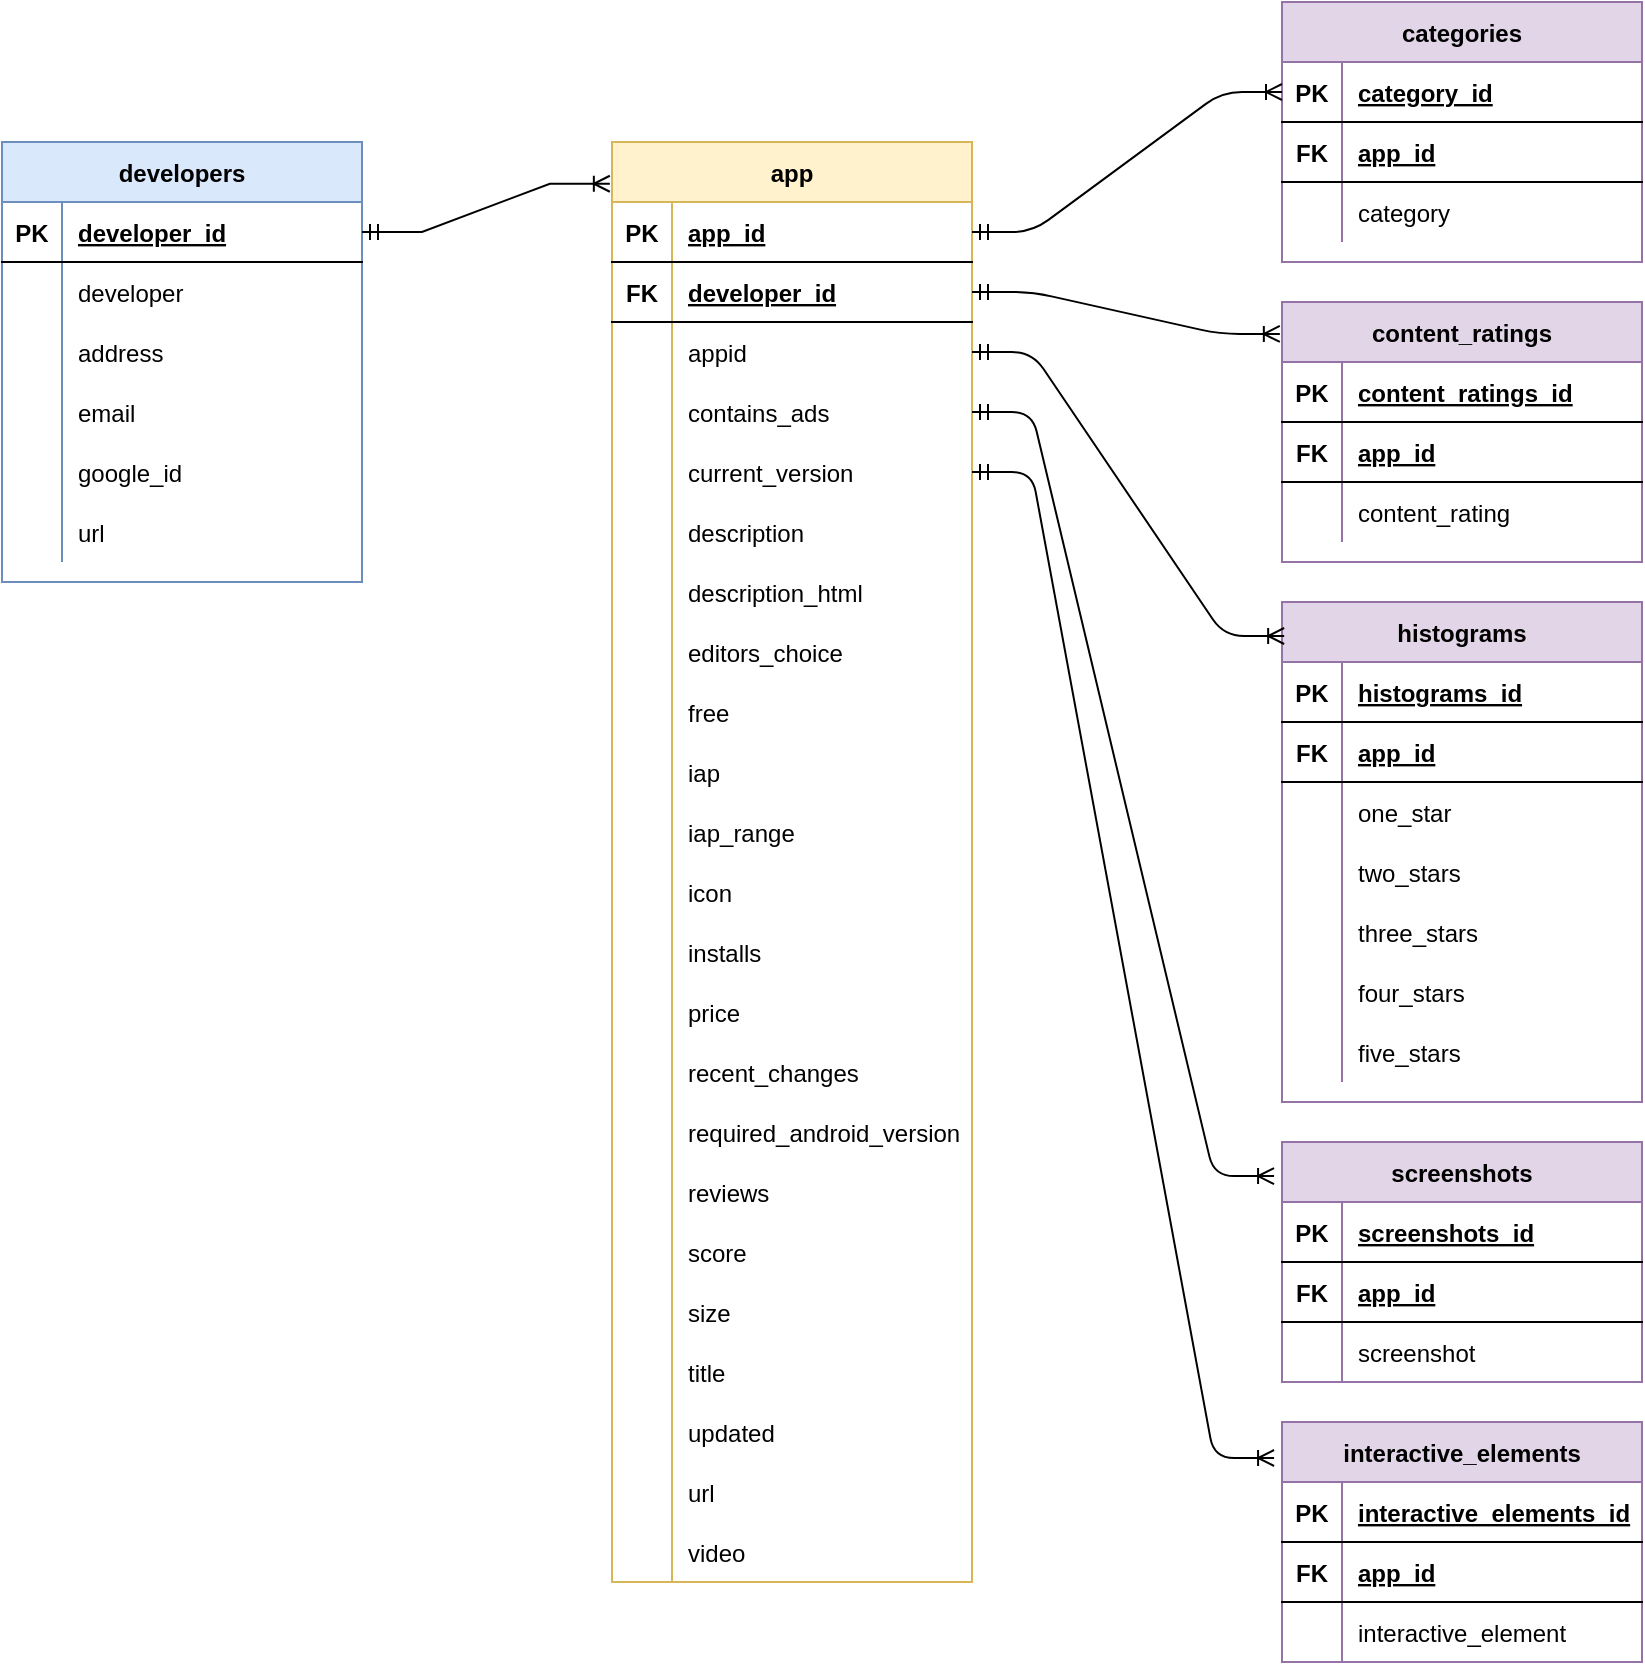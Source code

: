 <mxfile version="15.5.4" type="device"><diagram id="eNZLJcrs8MqdmUjH90x6" name="Page-1"><mxGraphModel dx="868" dy="393" grid="1" gridSize="10" guides="1" tooltips="1" connect="1" arrows="1" fold="1" page="1" pageScale="1" pageWidth="850" pageHeight="1100" math="0" shadow="0"><root><mxCell id="0"/><mxCell id="1" parent="0"/><mxCell id="0pXNSvWyazbM6Ver1Xkb-1" value="app" style="shape=table;startSize=30;container=1;collapsible=1;childLayout=tableLayout;fixedRows=1;rowLines=0;fontStyle=1;align=center;resizeLast=1;fillColor=#fff2cc;strokeColor=#d6b656;verticalAlign=middle;" parent="1" vertex="1"><mxGeometry x="325" y="120" width="180" height="720" as="geometry"><mxRectangle x="350" y="60" width="60" height="30" as="alternateBounds"/></mxGeometry></mxCell><mxCell id="0pXNSvWyazbM6Ver1Xkb-2" value="" style="shape=partialRectangle;collapsible=0;dropTarget=0;pointerEvents=0;fillColor=none;top=0;left=0;bottom=1;right=0;points=[[0,0.5],[1,0.5]];portConstraint=eastwest;" parent="0pXNSvWyazbM6Ver1Xkb-1" vertex="1"><mxGeometry y="30" width="180" height="30" as="geometry"/></mxCell><mxCell id="0pXNSvWyazbM6Ver1Xkb-3" value="PK" style="shape=partialRectangle;connectable=0;fillColor=none;top=0;left=0;bottom=0;right=0;fontStyle=1;overflow=hidden;" parent="0pXNSvWyazbM6Ver1Xkb-2" vertex="1"><mxGeometry width="30" height="30" as="geometry"><mxRectangle width="30" height="30" as="alternateBounds"/></mxGeometry></mxCell><mxCell id="0pXNSvWyazbM6Ver1Xkb-4" value="app_id" style="shape=partialRectangle;connectable=0;fillColor=none;top=0;left=0;bottom=0;right=0;align=left;spacingLeft=6;fontStyle=5;overflow=hidden;" parent="0pXNSvWyazbM6Ver1Xkb-2" vertex="1"><mxGeometry x="30" width="150" height="30" as="geometry"><mxRectangle width="150" height="30" as="alternateBounds"/></mxGeometry></mxCell><mxCell id="c7rb4L9n_j2JCHRz6gOa-161" style="shape=partialRectangle;collapsible=0;dropTarget=0;pointerEvents=0;fillColor=none;top=0;left=0;bottom=1;right=0;points=[[0,0.5],[1,0.5]];portConstraint=eastwest;" vertex="1" parent="0pXNSvWyazbM6Ver1Xkb-1"><mxGeometry y="60" width="180" height="30" as="geometry"/></mxCell><mxCell id="c7rb4L9n_j2JCHRz6gOa-162" value="FK" style="shape=partialRectangle;connectable=0;fillColor=none;top=0;left=0;bottom=0;right=0;fontStyle=1;overflow=hidden;" vertex="1" parent="c7rb4L9n_j2JCHRz6gOa-161"><mxGeometry width="30" height="30" as="geometry"><mxRectangle width="30" height="30" as="alternateBounds"/></mxGeometry></mxCell><mxCell id="c7rb4L9n_j2JCHRz6gOa-163" value="developer_id" style="shape=partialRectangle;connectable=0;fillColor=none;top=0;left=0;bottom=0;right=0;align=left;spacingLeft=6;fontStyle=5;overflow=hidden;" vertex="1" parent="c7rb4L9n_j2JCHRz6gOa-161"><mxGeometry x="30" width="150" height="30" as="geometry"><mxRectangle width="150" height="30" as="alternateBounds"/></mxGeometry></mxCell><mxCell id="0pXNSvWyazbM6Ver1Xkb-5" value="" style="shape=partialRectangle;collapsible=0;dropTarget=0;pointerEvents=0;fillColor=none;top=0;left=0;bottom=0;right=0;points=[[0,0.5],[1,0.5]];portConstraint=eastwest;" parent="0pXNSvWyazbM6Ver1Xkb-1" vertex="1"><mxGeometry y="90" width="180" height="30" as="geometry"/></mxCell><mxCell id="0pXNSvWyazbM6Ver1Xkb-6" value="" style="shape=partialRectangle;connectable=0;fillColor=none;top=0;left=0;bottom=0;right=0;editable=1;overflow=hidden;" parent="0pXNSvWyazbM6Ver1Xkb-5" vertex="1"><mxGeometry width="30" height="30" as="geometry"><mxRectangle width="30" height="30" as="alternateBounds"/></mxGeometry></mxCell><mxCell id="0pXNSvWyazbM6Ver1Xkb-7" value="appid" style="shape=partialRectangle;connectable=0;fillColor=none;top=0;left=0;bottom=0;right=0;align=left;spacingLeft=6;overflow=hidden;" parent="0pXNSvWyazbM6Ver1Xkb-5" vertex="1"><mxGeometry x="30" width="150" height="30" as="geometry"><mxRectangle width="150" height="30" as="alternateBounds"/></mxGeometry></mxCell><mxCell id="0pXNSvWyazbM6Ver1Xkb-8" value="" style="shape=partialRectangle;collapsible=0;dropTarget=0;pointerEvents=0;fillColor=none;top=0;left=0;bottom=0;right=0;points=[[0,0.5],[1,0.5]];portConstraint=eastwest;" parent="0pXNSvWyazbM6Ver1Xkb-1" vertex="1"><mxGeometry y="120" width="180" height="30" as="geometry"/></mxCell><mxCell id="0pXNSvWyazbM6Ver1Xkb-9" value="" style="shape=partialRectangle;connectable=0;fillColor=none;top=0;left=0;bottom=0;right=0;editable=1;overflow=hidden;" parent="0pXNSvWyazbM6Ver1Xkb-8" vertex="1"><mxGeometry width="30" height="30" as="geometry"><mxRectangle width="30" height="30" as="alternateBounds"/></mxGeometry></mxCell><mxCell id="0pXNSvWyazbM6Ver1Xkb-10" value="contains_ads" style="shape=partialRectangle;connectable=0;fillColor=none;top=0;left=0;bottom=0;right=0;align=left;spacingLeft=6;overflow=hidden;" parent="0pXNSvWyazbM6Ver1Xkb-8" vertex="1"><mxGeometry x="30" width="150" height="30" as="geometry"><mxRectangle width="150" height="30" as="alternateBounds"/></mxGeometry></mxCell><mxCell id="0pXNSvWyazbM6Ver1Xkb-11" value="" style="shape=partialRectangle;collapsible=0;dropTarget=0;pointerEvents=0;fillColor=none;top=0;left=0;bottom=0;right=0;points=[[0,0.5],[1,0.5]];portConstraint=eastwest;" parent="0pXNSvWyazbM6Ver1Xkb-1" vertex="1"><mxGeometry y="150" width="180" height="30" as="geometry"/></mxCell><mxCell id="0pXNSvWyazbM6Ver1Xkb-12" value="" style="shape=partialRectangle;connectable=0;fillColor=none;top=0;left=0;bottom=0;right=0;editable=1;overflow=hidden;" parent="0pXNSvWyazbM6Ver1Xkb-11" vertex="1"><mxGeometry width="30" height="30" as="geometry"><mxRectangle width="30" height="30" as="alternateBounds"/></mxGeometry></mxCell><mxCell id="0pXNSvWyazbM6Ver1Xkb-13" value="current_version" style="shape=partialRectangle;connectable=0;fillColor=none;top=0;left=0;bottom=0;right=0;align=left;spacingLeft=6;overflow=hidden;" parent="0pXNSvWyazbM6Ver1Xkb-11" vertex="1"><mxGeometry x="30" width="150" height="30" as="geometry"><mxRectangle width="150" height="30" as="alternateBounds"/></mxGeometry></mxCell><mxCell id="0pXNSvWyazbM6Ver1Xkb-14" value="" style="shape=partialRectangle;collapsible=0;dropTarget=0;pointerEvents=0;fillColor=none;top=0;left=0;bottom=0;right=0;points=[[0,0.5],[1,0.5]];portConstraint=eastwest;" parent="0pXNSvWyazbM6Ver1Xkb-1" vertex="1"><mxGeometry y="180" width="180" height="30" as="geometry"/></mxCell><mxCell id="0pXNSvWyazbM6Ver1Xkb-15" value="" style="shape=partialRectangle;connectable=0;fillColor=none;top=0;left=0;bottom=0;right=0;editable=1;overflow=hidden;" parent="0pXNSvWyazbM6Ver1Xkb-14" vertex="1"><mxGeometry width="30" height="30" as="geometry"><mxRectangle width="30" height="30" as="alternateBounds"/></mxGeometry></mxCell><mxCell id="0pXNSvWyazbM6Ver1Xkb-16" value="description" style="shape=partialRectangle;connectable=0;fillColor=none;top=0;left=0;bottom=0;right=0;align=left;spacingLeft=6;overflow=hidden;" parent="0pXNSvWyazbM6Ver1Xkb-14" vertex="1"><mxGeometry x="30" width="150" height="30" as="geometry"><mxRectangle width="150" height="30" as="alternateBounds"/></mxGeometry></mxCell><mxCell id="0pXNSvWyazbM6Ver1Xkb-17" value="" style="shape=partialRectangle;collapsible=0;dropTarget=0;pointerEvents=0;fillColor=none;top=0;left=0;bottom=0;right=0;points=[[0,0.5],[1,0.5]];portConstraint=eastwest;" parent="0pXNSvWyazbM6Ver1Xkb-1" vertex="1"><mxGeometry y="210" width="180" height="30" as="geometry"/></mxCell><mxCell id="0pXNSvWyazbM6Ver1Xkb-18" value="" style="shape=partialRectangle;connectable=0;fillColor=none;top=0;left=0;bottom=0;right=0;editable=1;overflow=hidden;" parent="0pXNSvWyazbM6Ver1Xkb-17" vertex="1"><mxGeometry width="30" height="30" as="geometry"><mxRectangle width="30" height="30" as="alternateBounds"/></mxGeometry></mxCell><mxCell id="0pXNSvWyazbM6Ver1Xkb-19" value="description_html" style="shape=partialRectangle;connectable=0;fillColor=none;top=0;left=0;bottom=0;right=0;align=left;spacingLeft=6;overflow=hidden;" parent="0pXNSvWyazbM6Ver1Xkb-17" vertex="1"><mxGeometry x="30" width="150" height="30" as="geometry"><mxRectangle width="150" height="30" as="alternateBounds"/></mxGeometry></mxCell><mxCell id="c7rb4L9n_j2JCHRz6gOa-147" style="shape=partialRectangle;collapsible=0;dropTarget=0;pointerEvents=0;fillColor=none;top=0;left=0;bottom=0;right=0;points=[[0,0.5],[1,0.5]];portConstraint=eastwest;" vertex="1" parent="0pXNSvWyazbM6Ver1Xkb-1"><mxGeometry y="240" width="180" height="30" as="geometry"/></mxCell><mxCell id="c7rb4L9n_j2JCHRz6gOa-148" style="shape=partialRectangle;connectable=0;fillColor=none;top=0;left=0;bottom=0;right=0;editable=1;overflow=hidden;" vertex="1" parent="c7rb4L9n_j2JCHRz6gOa-147"><mxGeometry width="30" height="30" as="geometry"><mxRectangle width="30" height="30" as="alternateBounds"/></mxGeometry></mxCell><mxCell id="c7rb4L9n_j2JCHRz6gOa-149" value="editors_choice" style="shape=partialRectangle;connectable=0;fillColor=none;top=0;left=0;bottom=0;right=0;align=left;spacingLeft=6;overflow=hidden;" vertex="1" parent="c7rb4L9n_j2JCHRz6gOa-147"><mxGeometry x="30" width="150" height="30" as="geometry"><mxRectangle width="150" height="30" as="alternateBounds"/></mxGeometry></mxCell><mxCell id="c7rb4L9n_j2JCHRz6gOa-144" style="shape=partialRectangle;collapsible=0;dropTarget=0;pointerEvents=0;fillColor=none;top=0;left=0;bottom=0;right=0;points=[[0,0.5],[1,0.5]];portConstraint=eastwest;" vertex="1" parent="0pXNSvWyazbM6Ver1Xkb-1"><mxGeometry y="270" width="180" height="30" as="geometry"/></mxCell><mxCell id="c7rb4L9n_j2JCHRz6gOa-145" style="shape=partialRectangle;connectable=0;fillColor=none;top=0;left=0;bottom=0;right=0;editable=1;overflow=hidden;" vertex="1" parent="c7rb4L9n_j2JCHRz6gOa-144"><mxGeometry width="30" height="30" as="geometry"><mxRectangle width="30" height="30" as="alternateBounds"/></mxGeometry></mxCell><mxCell id="c7rb4L9n_j2JCHRz6gOa-146" value="free" style="shape=partialRectangle;connectable=0;fillColor=none;top=0;left=0;bottom=0;right=0;align=left;spacingLeft=6;overflow=hidden;" vertex="1" parent="c7rb4L9n_j2JCHRz6gOa-144"><mxGeometry x="30" width="150" height="30" as="geometry"><mxRectangle width="150" height="30" as="alternateBounds"/></mxGeometry></mxCell><mxCell id="c7rb4L9n_j2JCHRz6gOa-141" style="shape=partialRectangle;collapsible=0;dropTarget=0;pointerEvents=0;fillColor=none;top=0;left=0;bottom=0;right=0;points=[[0,0.5],[1,0.5]];portConstraint=eastwest;" vertex="1" parent="0pXNSvWyazbM6Ver1Xkb-1"><mxGeometry y="300" width="180" height="30" as="geometry"/></mxCell><mxCell id="c7rb4L9n_j2JCHRz6gOa-142" style="shape=partialRectangle;connectable=0;fillColor=none;top=0;left=0;bottom=0;right=0;editable=1;overflow=hidden;" vertex="1" parent="c7rb4L9n_j2JCHRz6gOa-141"><mxGeometry width="30" height="30" as="geometry"><mxRectangle width="30" height="30" as="alternateBounds"/></mxGeometry></mxCell><mxCell id="c7rb4L9n_j2JCHRz6gOa-143" value="iap" style="shape=partialRectangle;connectable=0;fillColor=none;top=0;left=0;bottom=0;right=0;align=left;spacingLeft=6;overflow=hidden;" vertex="1" parent="c7rb4L9n_j2JCHRz6gOa-141"><mxGeometry x="30" width="150" height="30" as="geometry"><mxRectangle width="150" height="30" as="alternateBounds"/></mxGeometry></mxCell><mxCell id="c7rb4L9n_j2JCHRz6gOa-138" style="shape=partialRectangle;collapsible=0;dropTarget=0;pointerEvents=0;fillColor=none;top=0;left=0;bottom=0;right=0;points=[[0,0.5],[1,0.5]];portConstraint=eastwest;" vertex="1" parent="0pXNSvWyazbM6Ver1Xkb-1"><mxGeometry y="330" width="180" height="30" as="geometry"/></mxCell><mxCell id="c7rb4L9n_j2JCHRz6gOa-139" style="shape=partialRectangle;connectable=0;fillColor=none;top=0;left=0;bottom=0;right=0;editable=1;overflow=hidden;" vertex="1" parent="c7rb4L9n_j2JCHRz6gOa-138"><mxGeometry width="30" height="30" as="geometry"><mxRectangle width="30" height="30" as="alternateBounds"/></mxGeometry></mxCell><mxCell id="c7rb4L9n_j2JCHRz6gOa-140" value="iap_range" style="shape=partialRectangle;connectable=0;fillColor=none;top=0;left=0;bottom=0;right=0;align=left;spacingLeft=6;overflow=hidden;" vertex="1" parent="c7rb4L9n_j2JCHRz6gOa-138"><mxGeometry x="30" width="150" height="30" as="geometry"><mxRectangle width="150" height="30" as="alternateBounds"/></mxGeometry></mxCell><mxCell id="c7rb4L9n_j2JCHRz6gOa-135" style="shape=partialRectangle;collapsible=0;dropTarget=0;pointerEvents=0;fillColor=none;top=0;left=0;bottom=0;right=0;points=[[0,0.5],[1,0.5]];portConstraint=eastwest;" vertex="1" parent="0pXNSvWyazbM6Ver1Xkb-1"><mxGeometry y="360" width="180" height="30" as="geometry"/></mxCell><mxCell id="c7rb4L9n_j2JCHRz6gOa-136" style="shape=partialRectangle;connectable=0;fillColor=none;top=0;left=0;bottom=0;right=0;editable=1;overflow=hidden;" vertex="1" parent="c7rb4L9n_j2JCHRz6gOa-135"><mxGeometry width="30" height="30" as="geometry"><mxRectangle width="30" height="30" as="alternateBounds"/></mxGeometry></mxCell><mxCell id="c7rb4L9n_j2JCHRz6gOa-137" value="icon" style="shape=partialRectangle;connectable=0;fillColor=none;top=0;left=0;bottom=0;right=0;align=left;spacingLeft=6;overflow=hidden;" vertex="1" parent="c7rb4L9n_j2JCHRz6gOa-135"><mxGeometry x="30" width="150" height="30" as="geometry"><mxRectangle width="150" height="30" as="alternateBounds"/></mxGeometry></mxCell><mxCell id="c7rb4L9n_j2JCHRz6gOa-132" style="shape=partialRectangle;collapsible=0;dropTarget=0;pointerEvents=0;fillColor=none;top=0;left=0;bottom=0;right=0;points=[[0,0.5],[1,0.5]];portConstraint=eastwest;" vertex="1" parent="0pXNSvWyazbM6Ver1Xkb-1"><mxGeometry y="390" width="180" height="30" as="geometry"/></mxCell><mxCell id="c7rb4L9n_j2JCHRz6gOa-133" style="shape=partialRectangle;connectable=0;fillColor=none;top=0;left=0;bottom=0;right=0;editable=1;overflow=hidden;" vertex="1" parent="c7rb4L9n_j2JCHRz6gOa-132"><mxGeometry width="30" height="30" as="geometry"><mxRectangle width="30" height="30" as="alternateBounds"/></mxGeometry></mxCell><mxCell id="c7rb4L9n_j2JCHRz6gOa-134" value="installs" style="shape=partialRectangle;connectable=0;fillColor=none;top=0;left=0;bottom=0;right=0;align=left;spacingLeft=6;overflow=hidden;" vertex="1" parent="c7rb4L9n_j2JCHRz6gOa-132"><mxGeometry x="30" width="150" height="30" as="geometry"><mxRectangle width="150" height="30" as="alternateBounds"/></mxGeometry></mxCell><mxCell id="c7rb4L9n_j2JCHRz6gOa-129" style="shape=partialRectangle;collapsible=0;dropTarget=0;pointerEvents=0;fillColor=none;top=0;left=0;bottom=0;right=0;points=[[0,0.5],[1,0.5]];portConstraint=eastwest;" vertex="1" parent="0pXNSvWyazbM6Ver1Xkb-1"><mxGeometry y="420" width="180" height="30" as="geometry"/></mxCell><mxCell id="c7rb4L9n_j2JCHRz6gOa-130" style="shape=partialRectangle;connectable=0;fillColor=none;top=0;left=0;bottom=0;right=0;editable=1;overflow=hidden;" vertex="1" parent="c7rb4L9n_j2JCHRz6gOa-129"><mxGeometry width="30" height="30" as="geometry"><mxRectangle width="30" height="30" as="alternateBounds"/></mxGeometry></mxCell><mxCell id="c7rb4L9n_j2JCHRz6gOa-131" value="price" style="shape=partialRectangle;connectable=0;fillColor=none;top=0;left=0;bottom=0;right=0;align=left;spacingLeft=6;overflow=hidden;" vertex="1" parent="c7rb4L9n_j2JCHRz6gOa-129"><mxGeometry x="30" width="150" height="30" as="geometry"><mxRectangle width="150" height="30" as="alternateBounds"/></mxGeometry></mxCell><mxCell id="c7rb4L9n_j2JCHRz6gOa-126" style="shape=partialRectangle;collapsible=0;dropTarget=0;pointerEvents=0;fillColor=none;top=0;left=0;bottom=0;right=0;points=[[0,0.5],[1,0.5]];portConstraint=eastwest;" vertex="1" parent="0pXNSvWyazbM6Ver1Xkb-1"><mxGeometry y="450" width="180" height="30" as="geometry"/></mxCell><mxCell id="c7rb4L9n_j2JCHRz6gOa-127" style="shape=partialRectangle;connectable=0;fillColor=none;top=0;left=0;bottom=0;right=0;editable=1;overflow=hidden;" vertex="1" parent="c7rb4L9n_j2JCHRz6gOa-126"><mxGeometry width="30" height="30" as="geometry"><mxRectangle width="30" height="30" as="alternateBounds"/></mxGeometry></mxCell><mxCell id="c7rb4L9n_j2JCHRz6gOa-128" value="recent_changes" style="shape=partialRectangle;connectable=0;fillColor=none;top=0;left=0;bottom=0;right=0;align=left;spacingLeft=6;overflow=hidden;" vertex="1" parent="c7rb4L9n_j2JCHRz6gOa-126"><mxGeometry x="30" width="150" height="30" as="geometry"><mxRectangle width="150" height="30" as="alternateBounds"/></mxGeometry></mxCell><mxCell id="c7rb4L9n_j2JCHRz6gOa-123" style="shape=partialRectangle;collapsible=0;dropTarget=0;pointerEvents=0;fillColor=none;top=0;left=0;bottom=0;right=0;points=[[0,0.5],[1,0.5]];portConstraint=eastwest;" vertex="1" parent="0pXNSvWyazbM6Ver1Xkb-1"><mxGeometry y="480" width="180" height="30" as="geometry"/></mxCell><mxCell id="c7rb4L9n_j2JCHRz6gOa-124" style="shape=partialRectangle;connectable=0;fillColor=none;top=0;left=0;bottom=0;right=0;editable=1;overflow=hidden;" vertex="1" parent="c7rb4L9n_j2JCHRz6gOa-123"><mxGeometry width="30" height="30" as="geometry"><mxRectangle width="30" height="30" as="alternateBounds"/></mxGeometry></mxCell><mxCell id="c7rb4L9n_j2JCHRz6gOa-125" value="required_android_version" style="shape=partialRectangle;connectable=0;fillColor=none;top=0;left=0;bottom=0;right=0;align=left;spacingLeft=6;overflow=hidden;" vertex="1" parent="c7rb4L9n_j2JCHRz6gOa-123"><mxGeometry x="30" width="150" height="30" as="geometry"><mxRectangle width="150" height="30" as="alternateBounds"/></mxGeometry></mxCell><mxCell id="c7rb4L9n_j2JCHRz6gOa-120" style="shape=partialRectangle;collapsible=0;dropTarget=0;pointerEvents=0;fillColor=none;top=0;left=0;bottom=0;right=0;points=[[0,0.5],[1,0.5]];portConstraint=eastwest;" vertex="1" parent="0pXNSvWyazbM6Ver1Xkb-1"><mxGeometry y="510" width="180" height="30" as="geometry"/></mxCell><mxCell id="c7rb4L9n_j2JCHRz6gOa-121" style="shape=partialRectangle;connectable=0;fillColor=none;top=0;left=0;bottom=0;right=0;editable=1;overflow=hidden;" vertex="1" parent="c7rb4L9n_j2JCHRz6gOa-120"><mxGeometry width="30" height="30" as="geometry"><mxRectangle width="30" height="30" as="alternateBounds"/></mxGeometry></mxCell><mxCell id="c7rb4L9n_j2JCHRz6gOa-122" value="reviews" style="shape=partialRectangle;connectable=0;fillColor=none;top=0;left=0;bottom=0;right=0;align=left;spacingLeft=6;overflow=hidden;" vertex="1" parent="c7rb4L9n_j2JCHRz6gOa-120"><mxGeometry x="30" width="150" height="30" as="geometry"><mxRectangle width="150" height="30" as="alternateBounds"/></mxGeometry></mxCell><mxCell id="c7rb4L9n_j2JCHRz6gOa-117" style="shape=partialRectangle;collapsible=0;dropTarget=0;pointerEvents=0;fillColor=none;top=0;left=0;bottom=0;right=0;points=[[0,0.5],[1,0.5]];portConstraint=eastwest;" vertex="1" parent="0pXNSvWyazbM6Ver1Xkb-1"><mxGeometry y="540" width="180" height="30" as="geometry"/></mxCell><mxCell id="c7rb4L9n_j2JCHRz6gOa-118" style="shape=partialRectangle;connectable=0;fillColor=none;top=0;left=0;bottom=0;right=0;editable=1;overflow=hidden;" vertex="1" parent="c7rb4L9n_j2JCHRz6gOa-117"><mxGeometry width="30" height="30" as="geometry"><mxRectangle width="30" height="30" as="alternateBounds"/></mxGeometry></mxCell><mxCell id="c7rb4L9n_j2JCHRz6gOa-119" value="score" style="shape=partialRectangle;connectable=0;fillColor=none;top=0;left=0;bottom=0;right=0;align=left;spacingLeft=6;overflow=hidden;" vertex="1" parent="c7rb4L9n_j2JCHRz6gOa-117"><mxGeometry x="30" width="150" height="30" as="geometry"><mxRectangle width="150" height="30" as="alternateBounds"/></mxGeometry></mxCell><mxCell id="c7rb4L9n_j2JCHRz6gOa-114" style="shape=partialRectangle;collapsible=0;dropTarget=0;pointerEvents=0;fillColor=none;top=0;left=0;bottom=0;right=0;points=[[0,0.5],[1,0.5]];portConstraint=eastwest;" vertex="1" parent="0pXNSvWyazbM6Ver1Xkb-1"><mxGeometry y="570" width="180" height="30" as="geometry"/></mxCell><mxCell id="c7rb4L9n_j2JCHRz6gOa-115" style="shape=partialRectangle;connectable=0;fillColor=none;top=0;left=0;bottom=0;right=0;editable=1;overflow=hidden;" vertex="1" parent="c7rb4L9n_j2JCHRz6gOa-114"><mxGeometry width="30" height="30" as="geometry"><mxRectangle width="30" height="30" as="alternateBounds"/></mxGeometry></mxCell><mxCell id="c7rb4L9n_j2JCHRz6gOa-116" value="size" style="shape=partialRectangle;connectable=0;fillColor=none;top=0;left=0;bottom=0;right=0;align=left;spacingLeft=6;overflow=hidden;" vertex="1" parent="c7rb4L9n_j2JCHRz6gOa-114"><mxGeometry x="30" width="150" height="30" as="geometry"><mxRectangle width="150" height="30" as="alternateBounds"/></mxGeometry></mxCell><mxCell id="c7rb4L9n_j2JCHRz6gOa-111" style="shape=partialRectangle;collapsible=0;dropTarget=0;pointerEvents=0;fillColor=none;top=0;left=0;bottom=0;right=0;points=[[0,0.5],[1,0.5]];portConstraint=eastwest;" vertex="1" parent="0pXNSvWyazbM6Ver1Xkb-1"><mxGeometry y="600" width="180" height="30" as="geometry"/></mxCell><mxCell id="c7rb4L9n_j2JCHRz6gOa-112" style="shape=partialRectangle;connectable=0;fillColor=none;top=0;left=0;bottom=0;right=0;editable=1;overflow=hidden;" vertex="1" parent="c7rb4L9n_j2JCHRz6gOa-111"><mxGeometry width="30" height="30" as="geometry"><mxRectangle width="30" height="30" as="alternateBounds"/></mxGeometry></mxCell><mxCell id="c7rb4L9n_j2JCHRz6gOa-113" value="title" style="shape=partialRectangle;connectable=0;fillColor=none;top=0;left=0;bottom=0;right=0;align=left;spacingLeft=6;overflow=hidden;" vertex="1" parent="c7rb4L9n_j2JCHRz6gOa-111"><mxGeometry x="30" width="150" height="30" as="geometry"><mxRectangle width="150" height="30" as="alternateBounds"/></mxGeometry></mxCell><mxCell id="c7rb4L9n_j2JCHRz6gOa-108" style="shape=partialRectangle;collapsible=0;dropTarget=0;pointerEvents=0;fillColor=none;top=0;left=0;bottom=0;right=0;points=[[0,0.5],[1,0.5]];portConstraint=eastwest;" vertex="1" parent="0pXNSvWyazbM6Ver1Xkb-1"><mxGeometry y="630" width="180" height="30" as="geometry"/></mxCell><mxCell id="c7rb4L9n_j2JCHRz6gOa-109" style="shape=partialRectangle;connectable=0;fillColor=none;top=0;left=0;bottom=0;right=0;editable=1;overflow=hidden;" vertex="1" parent="c7rb4L9n_j2JCHRz6gOa-108"><mxGeometry width="30" height="30" as="geometry"><mxRectangle width="30" height="30" as="alternateBounds"/></mxGeometry></mxCell><mxCell id="c7rb4L9n_j2JCHRz6gOa-110" value="updated" style="shape=partialRectangle;connectable=0;fillColor=none;top=0;left=0;bottom=0;right=0;align=left;spacingLeft=6;overflow=hidden;" vertex="1" parent="c7rb4L9n_j2JCHRz6gOa-108"><mxGeometry x="30" width="150" height="30" as="geometry"><mxRectangle width="150" height="30" as="alternateBounds"/></mxGeometry></mxCell><mxCell id="c7rb4L9n_j2JCHRz6gOa-105" style="shape=partialRectangle;collapsible=0;dropTarget=0;pointerEvents=0;fillColor=none;top=0;left=0;bottom=0;right=0;points=[[0,0.5],[1,0.5]];portConstraint=eastwest;" vertex="1" parent="0pXNSvWyazbM6Ver1Xkb-1"><mxGeometry y="660" width="180" height="30" as="geometry"/></mxCell><mxCell id="c7rb4L9n_j2JCHRz6gOa-106" style="shape=partialRectangle;connectable=0;fillColor=none;top=0;left=0;bottom=0;right=0;editable=1;overflow=hidden;" vertex="1" parent="c7rb4L9n_j2JCHRz6gOa-105"><mxGeometry width="30" height="30" as="geometry"><mxRectangle width="30" height="30" as="alternateBounds"/></mxGeometry></mxCell><mxCell id="c7rb4L9n_j2JCHRz6gOa-107" value="url" style="shape=partialRectangle;connectable=0;fillColor=none;top=0;left=0;bottom=0;right=0;align=left;spacingLeft=6;overflow=hidden;" vertex="1" parent="c7rb4L9n_j2JCHRz6gOa-105"><mxGeometry x="30" width="150" height="30" as="geometry"><mxRectangle width="150" height="30" as="alternateBounds"/></mxGeometry></mxCell><mxCell id="c7rb4L9n_j2JCHRz6gOa-151" style="shape=partialRectangle;collapsible=0;dropTarget=0;pointerEvents=0;fillColor=none;top=0;left=0;bottom=0;right=0;points=[[0,0.5],[1,0.5]];portConstraint=eastwest;" vertex="1" parent="0pXNSvWyazbM6Ver1Xkb-1"><mxGeometry y="690" width="180" height="30" as="geometry"/></mxCell><mxCell id="c7rb4L9n_j2JCHRz6gOa-152" style="shape=partialRectangle;connectable=0;fillColor=none;top=0;left=0;bottom=0;right=0;editable=1;overflow=hidden;" vertex="1" parent="c7rb4L9n_j2JCHRz6gOa-151"><mxGeometry width="30" height="30" as="geometry"><mxRectangle width="30" height="30" as="alternateBounds"/></mxGeometry></mxCell><mxCell id="c7rb4L9n_j2JCHRz6gOa-153" value="video" style="shape=partialRectangle;connectable=0;fillColor=none;top=0;left=0;bottom=0;right=0;align=left;spacingLeft=6;overflow=hidden;" vertex="1" parent="c7rb4L9n_j2JCHRz6gOa-151"><mxGeometry x="30" width="150" height="30" as="geometry"><mxRectangle width="150" height="30" as="alternateBounds"/></mxGeometry></mxCell><mxCell id="0pXNSvWyazbM6Ver1Xkb-20" value="developers" style="shape=table;startSize=30;container=1;collapsible=1;childLayout=tableLayout;fixedRows=1;rowLines=0;fontStyle=1;align=center;resizeLast=1;labelBackgroundColor=none;fillColor=#dae8fc;strokeColor=#6c8ebf;" parent="1" vertex="1"><mxGeometry x="20" y="120" width="180" height="220" as="geometry"/></mxCell><mxCell id="0pXNSvWyazbM6Ver1Xkb-21" value="" style="shape=partialRectangle;collapsible=0;dropTarget=0;pointerEvents=0;fillColor=none;top=0;left=0;bottom=1;right=0;points=[[0,0.5],[1,0.5]];portConstraint=eastwest;" parent="0pXNSvWyazbM6Ver1Xkb-20" vertex="1"><mxGeometry y="30" width="180" height="30" as="geometry"/></mxCell><mxCell id="0pXNSvWyazbM6Ver1Xkb-22" value="PK" style="shape=partialRectangle;connectable=0;fillColor=none;top=0;left=0;bottom=0;right=0;fontStyle=1;overflow=hidden;" parent="0pXNSvWyazbM6Ver1Xkb-21" vertex="1"><mxGeometry width="30" height="30" as="geometry"><mxRectangle width="30" height="30" as="alternateBounds"/></mxGeometry></mxCell><mxCell id="0pXNSvWyazbM6Ver1Xkb-23" value="developer_id" style="shape=partialRectangle;connectable=0;fillColor=none;top=0;left=0;bottom=0;right=0;align=left;spacingLeft=6;fontStyle=5;overflow=hidden;" parent="0pXNSvWyazbM6Ver1Xkb-21" vertex="1"><mxGeometry x="30" width="150" height="30" as="geometry"><mxRectangle width="150" height="30" as="alternateBounds"/></mxGeometry></mxCell><mxCell id="0pXNSvWyazbM6Ver1Xkb-27" value="" style="shape=partialRectangle;collapsible=0;dropTarget=0;pointerEvents=0;fillColor=none;top=0;left=0;bottom=0;right=0;points=[[0,0.5],[1,0.5]];portConstraint=eastwest;" parent="0pXNSvWyazbM6Ver1Xkb-20" vertex="1"><mxGeometry y="60" width="180" height="30" as="geometry"/></mxCell><mxCell id="0pXNSvWyazbM6Ver1Xkb-28" value="" style="shape=partialRectangle;connectable=0;fillColor=none;top=0;left=0;bottom=0;right=0;editable=1;overflow=hidden;" parent="0pXNSvWyazbM6Ver1Xkb-27" vertex="1"><mxGeometry width="30" height="30" as="geometry"><mxRectangle width="30" height="30" as="alternateBounds"/></mxGeometry></mxCell><mxCell id="0pXNSvWyazbM6Ver1Xkb-29" value="developer" style="shape=partialRectangle;connectable=0;fillColor=none;top=0;left=0;bottom=0;right=0;align=left;spacingLeft=6;overflow=hidden;" parent="0pXNSvWyazbM6Ver1Xkb-27" vertex="1"><mxGeometry x="30" width="150" height="30" as="geometry"><mxRectangle width="150" height="30" as="alternateBounds"/></mxGeometry></mxCell><mxCell id="0pXNSvWyazbM6Ver1Xkb-30" value="" style="shape=partialRectangle;collapsible=0;dropTarget=0;pointerEvents=0;fillColor=none;top=0;left=0;bottom=0;right=0;points=[[0,0.5],[1,0.5]];portConstraint=eastwest;" parent="0pXNSvWyazbM6Ver1Xkb-20" vertex="1"><mxGeometry y="90" width="180" height="30" as="geometry"/></mxCell><mxCell id="0pXNSvWyazbM6Ver1Xkb-31" value="" style="shape=partialRectangle;connectable=0;fillColor=none;top=0;left=0;bottom=0;right=0;editable=1;overflow=hidden;" parent="0pXNSvWyazbM6Ver1Xkb-30" vertex="1"><mxGeometry width="30" height="30" as="geometry"><mxRectangle width="30" height="30" as="alternateBounds"/></mxGeometry></mxCell><mxCell id="0pXNSvWyazbM6Ver1Xkb-32" value="address" style="shape=partialRectangle;connectable=0;fillColor=none;top=0;left=0;bottom=0;right=0;align=left;spacingLeft=6;overflow=hidden;" parent="0pXNSvWyazbM6Ver1Xkb-30" vertex="1"><mxGeometry x="30" width="150" height="30" as="geometry"><mxRectangle width="150" height="30" as="alternateBounds"/></mxGeometry></mxCell><mxCell id="0pXNSvWyazbM6Ver1Xkb-33" value="" style="shape=partialRectangle;collapsible=0;dropTarget=0;pointerEvents=0;fillColor=none;top=0;left=0;bottom=0;right=0;points=[[0,0.5],[1,0.5]];portConstraint=eastwest;" parent="0pXNSvWyazbM6Ver1Xkb-20" vertex="1"><mxGeometry y="120" width="180" height="30" as="geometry"/></mxCell><mxCell id="0pXNSvWyazbM6Ver1Xkb-34" value="" style="shape=partialRectangle;connectable=0;fillColor=none;top=0;left=0;bottom=0;right=0;editable=1;overflow=hidden;" parent="0pXNSvWyazbM6Ver1Xkb-33" vertex="1"><mxGeometry width="30" height="30" as="geometry"><mxRectangle width="30" height="30" as="alternateBounds"/></mxGeometry></mxCell><mxCell id="0pXNSvWyazbM6Ver1Xkb-35" value="email" style="shape=partialRectangle;connectable=0;fillColor=none;top=0;left=0;bottom=0;right=0;align=left;spacingLeft=6;overflow=hidden;" parent="0pXNSvWyazbM6Ver1Xkb-33" vertex="1"><mxGeometry x="30" width="150" height="30" as="geometry"><mxRectangle width="150" height="30" as="alternateBounds"/></mxGeometry></mxCell><mxCell id="0pXNSvWyazbM6Ver1Xkb-36" value="" style="shape=partialRectangle;collapsible=0;dropTarget=0;pointerEvents=0;fillColor=none;top=0;left=0;bottom=0;right=0;points=[[0,0.5],[1,0.5]];portConstraint=eastwest;" parent="0pXNSvWyazbM6Ver1Xkb-20" vertex="1"><mxGeometry y="150" width="180" height="30" as="geometry"/></mxCell><mxCell id="0pXNSvWyazbM6Ver1Xkb-37" value="" style="shape=partialRectangle;connectable=0;fillColor=none;top=0;left=0;bottom=0;right=0;editable=1;overflow=hidden;" parent="0pXNSvWyazbM6Ver1Xkb-36" vertex="1"><mxGeometry width="30" height="30" as="geometry"><mxRectangle width="30" height="30" as="alternateBounds"/></mxGeometry></mxCell><mxCell id="0pXNSvWyazbM6Ver1Xkb-38" value="google_id" style="shape=partialRectangle;connectable=0;fillColor=none;top=0;left=0;bottom=0;right=0;align=left;spacingLeft=6;overflow=hidden;" parent="0pXNSvWyazbM6Ver1Xkb-36" vertex="1"><mxGeometry x="30" width="150" height="30" as="geometry"><mxRectangle width="150" height="30" as="alternateBounds"/></mxGeometry></mxCell><mxCell id="0pXNSvWyazbM6Ver1Xkb-39" value="" style="shape=partialRectangle;collapsible=0;dropTarget=0;pointerEvents=0;fillColor=none;top=0;left=0;bottom=0;right=0;points=[[0,0.5],[1,0.5]];portConstraint=eastwest;" parent="0pXNSvWyazbM6Ver1Xkb-20" vertex="1"><mxGeometry y="180" width="180" height="30" as="geometry"/></mxCell><mxCell id="0pXNSvWyazbM6Ver1Xkb-40" value="" style="shape=partialRectangle;connectable=0;fillColor=none;top=0;left=0;bottom=0;right=0;editable=1;overflow=hidden;" parent="0pXNSvWyazbM6Ver1Xkb-39" vertex="1"><mxGeometry width="30" height="30" as="geometry"><mxRectangle width="30" height="30" as="alternateBounds"/></mxGeometry></mxCell><mxCell id="0pXNSvWyazbM6Ver1Xkb-41" value="url" style="shape=partialRectangle;connectable=0;fillColor=none;top=0;left=0;bottom=0;right=0;align=left;spacingLeft=6;overflow=hidden;" parent="0pXNSvWyazbM6Ver1Xkb-39" vertex="1"><mxGeometry x="30" width="150" height="30" as="geometry"><mxRectangle width="150" height="30" as="alternateBounds"/></mxGeometry></mxCell><mxCell id="0pXNSvWyazbM6Ver1Xkb-54" value="categories" style="shape=table;startSize=30;container=1;collapsible=1;childLayout=tableLayout;fixedRows=1;rowLines=0;fontStyle=1;align=center;resizeLast=1;fillColor=#e1d5e7;strokeColor=#9673a6;" parent="1" vertex="1"><mxGeometry x="660" y="50" width="180" height="130" as="geometry"/></mxCell><mxCell id="0pXNSvWyazbM6Ver1Xkb-55" value="" style="shape=partialRectangle;collapsible=0;dropTarget=0;pointerEvents=0;fillColor=none;top=0;left=0;bottom=1;right=0;points=[[0,0.5],[1,0.5]];portConstraint=eastwest;" parent="0pXNSvWyazbM6Ver1Xkb-54" vertex="1"><mxGeometry y="30" width="180" height="30" as="geometry"/></mxCell><mxCell id="0pXNSvWyazbM6Ver1Xkb-56" value="PK" style="shape=partialRectangle;connectable=0;fillColor=none;top=0;left=0;bottom=0;right=0;fontStyle=1;overflow=hidden;" parent="0pXNSvWyazbM6Ver1Xkb-55" vertex="1"><mxGeometry width="30" height="30" as="geometry"><mxRectangle width="30" height="30" as="alternateBounds"/></mxGeometry></mxCell><mxCell id="0pXNSvWyazbM6Ver1Xkb-57" value="category_id" style="shape=partialRectangle;connectable=0;fillColor=none;top=0;left=0;bottom=0;right=0;align=left;spacingLeft=6;fontStyle=5;overflow=hidden;" parent="0pXNSvWyazbM6Ver1Xkb-55" vertex="1"><mxGeometry x="30" width="150" height="30" as="geometry"><mxRectangle width="150" height="30" as="alternateBounds"/></mxGeometry></mxCell><mxCell id="0pXNSvWyazbM6Ver1Xkb-58" value="" style="shape=partialRectangle;collapsible=0;dropTarget=0;pointerEvents=0;fillColor=none;top=0;left=0;bottom=1;right=0;points=[[0,0.5],[1,0.5]];portConstraint=eastwest;" parent="0pXNSvWyazbM6Ver1Xkb-54" vertex="1"><mxGeometry y="60" width="180" height="30" as="geometry"/></mxCell><mxCell id="0pXNSvWyazbM6Ver1Xkb-59" value="FK" style="shape=partialRectangle;connectable=0;fillColor=none;top=0;left=0;bottom=0;right=0;fontStyle=1;overflow=hidden;" parent="0pXNSvWyazbM6Ver1Xkb-58" vertex="1"><mxGeometry width="30" height="30" as="geometry"><mxRectangle width="30" height="30" as="alternateBounds"/></mxGeometry></mxCell><mxCell id="0pXNSvWyazbM6Ver1Xkb-60" value="app_id" style="shape=partialRectangle;connectable=0;fillColor=none;top=0;left=0;bottom=0;right=0;align=left;spacingLeft=6;fontStyle=5;overflow=hidden;" parent="0pXNSvWyazbM6Ver1Xkb-58" vertex="1"><mxGeometry x="30" width="150" height="30" as="geometry"><mxRectangle width="150" height="30" as="alternateBounds"/></mxGeometry></mxCell><mxCell id="0pXNSvWyazbM6Ver1Xkb-61" value="" style="shape=partialRectangle;collapsible=0;dropTarget=0;pointerEvents=0;fillColor=none;top=0;left=0;bottom=0;right=0;points=[[0,0.5],[1,0.5]];portConstraint=eastwest;" parent="0pXNSvWyazbM6Ver1Xkb-54" vertex="1"><mxGeometry y="90" width="180" height="30" as="geometry"/></mxCell><mxCell id="0pXNSvWyazbM6Ver1Xkb-62" value="" style="shape=partialRectangle;connectable=0;fillColor=none;top=0;left=0;bottom=0;right=0;editable=1;overflow=hidden;" parent="0pXNSvWyazbM6Ver1Xkb-61" vertex="1"><mxGeometry width="30" height="30" as="geometry"><mxRectangle width="30" height="30" as="alternateBounds"/></mxGeometry></mxCell><mxCell id="0pXNSvWyazbM6Ver1Xkb-63" value="category" style="shape=partialRectangle;connectable=0;fillColor=none;top=0;left=0;bottom=0;right=0;align=left;spacingLeft=6;overflow=hidden;" parent="0pXNSvWyazbM6Ver1Xkb-61" vertex="1"><mxGeometry x="30" width="150" height="30" as="geometry"><mxRectangle width="150" height="30" as="alternateBounds"/></mxGeometry></mxCell><mxCell id="0pXNSvWyazbM6Ver1Xkb-75" value="" style="edgeStyle=entityRelationEdgeStyle;fontSize=12;html=1;endArrow=ERoneToMany;exitX=1;exitY=0.5;exitDx=0;exitDy=0;startArrow=ERmandOne;startFill=0;" parent="1" source="0pXNSvWyazbM6Ver1Xkb-2" target="0pXNSvWyazbM6Ver1Xkb-55" edge="1"><mxGeometry width="100" height="100" relative="1" as="geometry"><mxPoint x="393" y="135" as="sourcePoint"/><mxPoint x="426.94" y="248.01" as="targetPoint"/></mxGeometry></mxCell><mxCell id="c7rb4L9n_j2JCHRz6gOa-1" value="content_ratings" style="shape=table;startSize=30;container=1;collapsible=1;childLayout=tableLayout;fixedRows=1;rowLines=0;fontStyle=1;align=center;resizeLast=1;fillColor=#e1d5e7;strokeColor=#9673a6;" vertex="1" parent="1"><mxGeometry x="660" y="200" width="180" height="130" as="geometry"/></mxCell><mxCell id="c7rb4L9n_j2JCHRz6gOa-2" value="" style="shape=partialRectangle;collapsible=0;dropTarget=0;pointerEvents=0;fillColor=none;top=0;left=0;bottom=1;right=0;points=[[0,0.5],[1,0.5]];portConstraint=eastwest;" vertex="1" parent="c7rb4L9n_j2JCHRz6gOa-1"><mxGeometry y="30" width="180" height="30" as="geometry"/></mxCell><mxCell id="c7rb4L9n_j2JCHRz6gOa-3" value="PK" style="shape=partialRectangle;connectable=0;fillColor=none;top=0;left=0;bottom=0;right=0;fontStyle=1;overflow=hidden;" vertex="1" parent="c7rb4L9n_j2JCHRz6gOa-2"><mxGeometry width="30" height="30" as="geometry"><mxRectangle width="30" height="30" as="alternateBounds"/></mxGeometry></mxCell><mxCell id="c7rb4L9n_j2JCHRz6gOa-4" value="content_ratings_id" style="shape=partialRectangle;connectable=0;fillColor=none;top=0;left=0;bottom=0;right=0;align=left;spacingLeft=6;fontStyle=5;overflow=hidden;" vertex="1" parent="c7rb4L9n_j2JCHRz6gOa-2"><mxGeometry x="30" width="150" height="30" as="geometry"><mxRectangle width="150" height="30" as="alternateBounds"/></mxGeometry></mxCell><mxCell id="c7rb4L9n_j2JCHRz6gOa-5" value="" style="shape=partialRectangle;collapsible=0;dropTarget=0;pointerEvents=0;fillColor=none;top=0;left=0;bottom=1;right=0;points=[[0,0.5],[1,0.5]];portConstraint=eastwest;" vertex="1" parent="c7rb4L9n_j2JCHRz6gOa-1"><mxGeometry y="60" width="180" height="30" as="geometry"/></mxCell><mxCell id="c7rb4L9n_j2JCHRz6gOa-6" value="FK" style="shape=partialRectangle;connectable=0;fillColor=none;top=0;left=0;bottom=0;right=0;fontStyle=1;overflow=hidden;" vertex="1" parent="c7rb4L9n_j2JCHRz6gOa-5"><mxGeometry width="30" height="30" as="geometry"><mxRectangle width="30" height="30" as="alternateBounds"/></mxGeometry></mxCell><mxCell id="c7rb4L9n_j2JCHRz6gOa-7" value="app_id" style="shape=partialRectangle;connectable=0;fillColor=none;top=0;left=0;bottom=0;right=0;align=left;spacingLeft=6;fontStyle=5;overflow=hidden;" vertex="1" parent="c7rb4L9n_j2JCHRz6gOa-5"><mxGeometry x="30" width="150" height="30" as="geometry"><mxRectangle width="150" height="30" as="alternateBounds"/></mxGeometry></mxCell><mxCell id="c7rb4L9n_j2JCHRz6gOa-11" value="" style="shape=partialRectangle;collapsible=0;dropTarget=0;pointerEvents=0;fillColor=none;top=0;left=0;bottom=0;right=0;points=[[0,0.5],[1,0.5]];portConstraint=eastwest;" vertex="1" parent="c7rb4L9n_j2JCHRz6gOa-1"><mxGeometry y="90" width="180" height="30" as="geometry"/></mxCell><mxCell id="c7rb4L9n_j2JCHRz6gOa-12" value="" style="shape=partialRectangle;connectable=0;fillColor=none;top=0;left=0;bottom=0;right=0;editable=1;overflow=hidden;" vertex="1" parent="c7rb4L9n_j2JCHRz6gOa-11"><mxGeometry width="30" height="30" as="geometry"><mxRectangle width="30" height="30" as="alternateBounds"/></mxGeometry></mxCell><mxCell id="c7rb4L9n_j2JCHRz6gOa-13" value="content_rating" style="shape=partialRectangle;connectable=0;fillColor=none;top=0;left=0;bottom=0;right=0;align=left;spacingLeft=6;overflow=hidden;" vertex="1" parent="c7rb4L9n_j2JCHRz6gOa-11"><mxGeometry x="30" width="150" height="30" as="geometry"><mxRectangle width="150" height="30" as="alternateBounds"/></mxGeometry></mxCell><mxCell id="c7rb4L9n_j2JCHRz6gOa-24" value="histograms" style="shape=table;startSize=30;container=1;collapsible=1;childLayout=tableLayout;fixedRows=1;rowLines=0;fontStyle=1;align=center;resizeLast=1;fillColor=#e1d5e7;strokeColor=#9673a6;" vertex="1" parent="1"><mxGeometry x="660" y="350" width="180" height="250" as="geometry"/></mxCell><mxCell id="c7rb4L9n_j2JCHRz6gOa-25" value="" style="shape=partialRectangle;collapsible=0;dropTarget=0;pointerEvents=0;fillColor=none;top=0;left=0;bottom=1;right=0;points=[[0,0.5],[1,0.5]];portConstraint=eastwest;" vertex="1" parent="c7rb4L9n_j2JCHRz6gOa-24"><mxGeometry y="30" width="180" height="30" as="geometry"/></mxCell><mxCell id="c7rb4L9n_j2JCHRz6gOa-26" value="PK" style="shape=partialRectangle;connectable=0;fillColor=none;top=0;left=0;bottom=0;right=0;fontStyle=1;overflow=hidden;" vertex="1" parent="c7rb4L9n_j2JCHRz6gOa-25"><mxGeometry width="30" height="30" as="geometry"><mxRectangle width="30" height="30" as="alternateBounds"/></mxGeometry></mxCell><mxCell id="c7rb4L9n_j2JCHRz6gOa-27" value="histograms_id" style="shape=partialRectangle;connectable=0;fillColor=none;top=0;left=0;bottom=0;right=0;align=left;spacingLeft=6;fontStyle=5;overflow=hidden;" vertex="1" parent="c7rb4L9n_j2JCHRz6gOa-25"><mxGeometry x="30" width="150" height="30" as="geometry"><mxRectangle width="150" height="30" as="alternateBounds"/></mxGeometry></mxCell><mxCell id="c7rb4L9n_j2JCHRz6gOa-28" value="" style="shape=partialRectangle;collapsible=0;dropTarget=0;pointerEvents=0;fillColor=none;top=0;left=0;bottom=1;right=0;points=[[0,0.5],[1,0.5]];portConstraint=eastwest;" vertex="1" parent="c7rb4L9n_j2JCHRz6gOa-24"><mxGeometry y="60" width="180" height="30" as="geometry"/></mxCell><mxCell id="c7rb4L9n_j2JCHRz6gOa-29" value="FK" style="shape=partialRectangle;connectable=0;fillColor=none;top=0;left=0;bottom=0;right=0;fontStyle=1;overflow=hidden;" vertex="1" parent="c7rb4L9n_j2JCHRz6gOa-28"><mxGeometry width="30" height="30" as="geometry"><mxRectangle width="30" height="30" as="alternateBounds"/></mxGeometry></mxCell><mxCell id="c7rb4L9n_j2JCHRz6gOa-30" value="app_id" style="shape=partialRectangle;connectable=0;fillColor=none;top=0;left=0;bottom=0;right=0;align=left;spacingLeft=6;fontStyle=5;overflow=hidden;" vertex="1" parent="c7rb4L9n_j2JCHRz6gOa-28"><mxGeometry x="30" width="150" height="30" as="geometry"><mxRectangle width="150" height="30" as="alternateBounds"/></mxGeometry></mxCell><mxCell id="c7rb4L9n_j2JCHRz6gOa-34" value="" style="shape=partialRectangle;collapsible=0;dropTarget=0;pointerEvents=0;fillColor=none;top=0;left=0;bottom=0;right=0;points=[[0,0.5],[1,0.5]];portConstraint=eastwest;" vertex="1" parent="c7rb4L9n_j2JCHRz6gOa-24"><mxGeometry y="90" width="180" height="30" as="geometry"/></mxCell><mxCell id="c7rb4L9n_j2JCHRz6gOa-35" value="" style="shape=partialRectangle;connectable=0;fillColor=none;top=0;left=0;bottom=0;right=0;editable=1;overflow=hidden;" vertex="1" parent="c7rb4L9n_j2JCHRz6gOa-34"><mxGeometry width="30" height="30" as="geometry"><mxRectangle width="30" height="30" as="alternateBounds"/></mxGeometry></mxCell><mxCell id="c7rb4L9n_j2JCHRz6gOa-36" value="one_star" style="shape=partialRectangle;connectable=0;fillColor=none;top=0;left=0;bottom=0;right=0;align=left;spacingLeft=6;overflow=hidden;" vertex="1" parent="c7rb4L9n_j2JCHRz6gOa-34"><mxGeometry x="30" width="150" height="30" as="geometry"><mxRectangle width="150" height="30" as="alternateBounds"/></mxGeometry></mxCell><mxCell id="c7rb4L9n_j2JCHRz6gOa-37" value="" style="shape=partialRectangle;collapsible=0;dropTarget=0;pointerEvents=0;fillColor=none;top=0;left=0;bottom=0;right=0;points=[[0,0.5],[1,0.5]];portConstraint=eastwest;" vertex="1" parent="c7rb4L9n_j2JCHRz6gOa-24"><mxGeometry y="120" width="180" height="30" as="geometry"/></mxCell><mxCell id="c7rb4L9n_j2JCHRz6gOa-38" value="" style="shape=partialRectangle;connectable=0;fillColor=none;top=0;left=0;bottom=0;right=0;editable=1;overflow=hidden;" vertex="1" parent="c7rb4L9n_j2JCHRz6gOa-37"><mxGeometry width="30" height="30" as="geometry"><mxRectangle width="30" height="30" as="alternateBounds"/></mxGeometry></mxCell><mxCell id="c7rb4L9n_j2JCHRz6gOa-39" value="two_stars" style="shape=partialRectangle;connectable=0;fillColor=none;top=0;left=0;bottom=0;right=0;align=left;spacingLeft=6;overflow=hidden;" vertex="1" parent="c7rb4L9n_j2JCHRz6gOa-37"><mxGeometry x="30" width="150" height="30" as="geometry"><mxRectangle width="150" height="30" as="alternateBounds"/></mxGeometry></mxCell><mxCell id="c7rb4L9n_j2JCHRz6gOa-40" value="" style="shape=partialRectangle;collapsible=0;dropTarget=0;pointerEvents=0;fillColor=none;top=0;left=0;bottom=0;right=0;points=[[0,0.5],[1,0.5]];portConstraint=eastwest;" vertex="1" parent="c7rb4L9n_j2JCHRz6gOa-24"><mxGeometry y="150" width="180" height="30" as="geometry"/></mxCell><mxCell id="c7rb4L9n_j2JCHRz6gOa-41" value="" style="shape=partialRectangle;connectable=0;fillColor=none;top=0;left=0;bottom=0;right=0;editable=1;overflow=hidden;" vertex="1" parent="c7rb4L9n_j2JCHRz6gOa-40"><mxGeometry width="30" height="30" as="geometry"><mxRectangle width="30" height="30" as="alternateBounds"/></mxGeometry></mxCell><mxCell id="c7rb4L9n_j2JCHRz6gOa-42" value="three_stars" style="shape=partialRectangle;connectable=0;fillColor=none;top=0;left=0;bottom=0;right=0;align=left;spacingLeft=6;overflow=hidden;" vertex="1" parent="c7rb4L9n_j2JCHRz6gOa-40"><mxGeometry x="30" width="150" height="30" as="geometry"><mxRectangle width="150" height="30" as="alternateBounds"/></mxGeometry></mxCell><mxCell id="c7rb4L9n_j2JCHRz6gOa-158" style="shape=partialRectangle;collapsible=0;dropTarget=0;pointerEvents=0;fillColor=none;top=0;left=0;bottom=0;right=0;points=[[0,0.5],[1,0.5]];portConstraint=eastwest;" vertex="1" parent="c7rb4L9n_j2JCHRz6gOa-24"><mxGeometry y="180" width="180" height="30" as="geometry"/></mxCell><mxCell id="c7rb4L9n_j2JCHRz6gOa-159" style="shape=partialRectangle;connectable=0;fillColor=none;top=0;left=0;bottom=0;right=0;editable=1;overflow=hidden;" vertex="1" parent="c7rb4L9n_j2JCHRz6gOa-158"><mxGeometry width="30" height="30" as="geometry"><mxRectangle width="30" height="30" as="alternateBounds"/></mxGeometry></mxCell><mxCell id="c7rb4L9n_j2JCHRz6gOa-160" value="four_stars" style="shape=partialRectangle;connectable=0;fillColor=none;top=0;left=0;bottom=0;right=0;align=left;spacingLeft=6;overflow=hidden;" vertex="1" parent="c7rb4L9n_j2JCHRz6gOa-158"><mxGeometry x="30" width="150" height="30" as="geometry"><mxRectangle width="150" height="30" as="alternateBounds"/></mxGeometry></mxCell><mxCell id="c7rb4L9n_j2JCHRz6gOa-155" style="shape=partialRectangle;collapsible=0;dropTarget=0;pointerEvents=0;fillColor=none;top=0;left=0;bottom=0;right=0;points=[[0,0.5],[1,0.5]];portConstraint=eastwest;" vertex="1" parent="c7rb4L9n_j2JCHRz6gOa-24"><mxGeometry y="210" width="180" height="30" as="geometry"/></mxCell><mxCell id="c7rb4L9n_j2JCHRz6gOa-156" style="shape=partialRectangle;connectable=0;fillColor=none;top=0;left=0;bottom=0;right=0;editable=1;overflow=hidden;" vertex="1" parent="c7rb4L9n_j2JCHRz6gOa-155"><mxGeometry width="30" height="30" as="geometry"><mxRectangle width="30" height="30" as="alternateBounds"/></mxGeometry></mxCell><mxCell id="c7rb4L9n_j2JCHRz6gOa-157" value="five_stars" style="shape=partialRectangle;connectable=0;fillColor=none;top=0;left=0;bottom=0;right=0;align=left;spacingLeft=6;overflow=hidden;" vertex="1" parent="c7rb4L9n_j2JCHRz6gOa-155"><mxGeometry x="30" width="150" height="30" as="geometry"><mxRectangle width="150" height="30" as="alternateBounds"/></mxGeometry></mxCell><mxCell id="c7rb4L9n_j2JCHRz6gOa-54" value="interactive_elements" style="shape=table;startSize=30;container=1;collapsible=1;childLayout=tableLayout;fixedRows=1;rowLines=0;fontStyle=1;align=center;resizeLast=1;fillColor=#e1d5e7;strokeColor=#9673a6;" vertex="1" parent="1"><mxGeometry x="660" y="760" width="180" height="120" as="geometry"/></mxCell><mxCell id="c7rb4L9n_j2JCHRz6gOa-55" value="" style="shape=partialRectangle;collapsible=0;dropTarget=0;pointerEvents=0;fillColor=none;top=0;left=0;bottom=1;right=0;points=[[0,0.5],[1,0.5]];portConstraint=eastwest;" vertex="1" parent="c7rb4L9n_j2JCHRz6gOa-54"><mxGeometry y="30" width="180" height="30" as="geometry"/></mxCell><mxCell id="c7rb4L9n_j2JCHRz6gOa-56" value="PK" style="shape=partialRectangle;connectable=0;fillColor=none;top=0;left=0;bottom=0;right=0;fontStyle=1;overflow=hidden;" vertex="1" parent="c7rb4L9n_j2JCHRz6gOa-55"><mxGeometry width="30" height="30" as="geometry"><mxRectangle width="30" height="30" as="alternateBounds"/></mxGeometry></mxCell><mxCell id="c7rb4L9n_j2JCHRz6gOa-57" value="interactive_elements_id" style="shape=partialRectangle;connectable=0;fillColor=none;top=0;left=0;bottom=0;right=0;align=left;spacingLeft=6;fontStyle=5;overflow=hidden;" vertex="1" parent="c7rb4L9n_j2JCHRz6gOa-55"><mxGeometry x="30" width="150" height="30" as="geometry"><mxRectangle width="150" height="30" as="alternateBounds"/></mxGeometry></mxCell><mxCell id="c7rb4L9n_j2JCHRz6gOa-58" value="" style="shape=partialRectangle;collapsible=0;dropTarget=0;pointerEvents=0;fillColor=none;top=0;left=0;bottom=1;right=0;points=[[0,0.5],[1,0.5]];portConstraint=eastwest;" vertex="1" parent="c7rb4L9n_j2JCHRz6gOa-54"><mxGeometry y="60" width="180" height="30" as="geometry"/></mxCell><mxCell id="c7rb4L9n_j2JCHRz6gOa-59" value="FK" style="shape=partialRectangle;connectable=0;fillColor=none;top=0;left=0;bottom=0;right=0;fontStyle=1;overflow=hidden;" vertex="1" parent="c7rb4L9n_j2JCHRz6gOa-58"><mxGeometry width="30" height="30" as="geometry"><mxRectangle width="30" height="30" as="alternateBounds"/></mxGeometry></mxCell><mxCell id="c7rb4L9n_j2JCHRz6gOa-60" value="app_id" style="shape=partialRectangle;connectable=0;fillColor=none;top=0;left=0;bottom=0;right=0;align=left;spacingLeft=6;fontStyle=5;overflow=hidden;" vertex="1" parent="c7rb4L9n_j2JCHRz6gOa-58"><mxGeometry x="30" width="150" height="30" as="geometry"><mxRectangle width="150" height="30" as="alternateBounds"/></mxGeometry></mxCell><mxCell id="c7rb4L9n_j2JCHRz6gOa-64" value="" style="shape=partialRectangle;collapsible=0;dropTarget=0;pointerEvents=0;fillColor=none;top=0;left=0;bottom=0;right=0;points=[[0,0.5],[1,0.5]];portConstraint=eastwest;" vertex="1" parent="c7rb4L9n_j2JCHRz6gOa-54"><mxGeometry y="90" width="180" height="30" as="geometry"/></mxCell><mxCell id="c7rb4L9n_j2JCHRz6gOa-65" value="" style="shape=partialRectangle;connectable=0;fillColor=none;top=0;left=0;bottom=0;right=0;editable=1;overflow=hidden;" vertex="1" parent="c7rb4L9n_j2JCHRz6gOa-64"><mxGeometry width="30" height="30" as="geometry"><mxRectangle width="30" height="30" as="alternateBounds"/></mxGeometry></mxCell><mxCell id="c7rb4L9n_j2JCHRz6gOa-66" value="interactive_element" style="shape=partialRectangle;connectable=0;fillColor=none;top=0;left=0;bottom=0;right=0;align=left;spacingLeft=6;overflow=hidden;" vertex="1" parent="c7rb4L9n_j2JCHRz6gOa-64"><mxGeometry x="30" width="150" height="30" as="geometry"><mxRectangle width="150" height="30" as="alternateBounds"/></mxGeometry></mxCell><mxCell id="c7rb4L9n_j2JCHRz6gOa-73" value="screenshots" style="shape=table;startSize=30;container=1;collapsible=1;childLayout=tableLayout;fixedRows=1;rowLines=0;fontStyle=1;align=center;resizeLast=1;fillColor=#e1d5e7;strokeColor=#9673a6;" vertex="1" parent="1"><mxGeometry x="660" y="620" width="180" height="120" as="geometry"/></mxCell><mxCell id="c7rb4L9n_j2JCHRz6gOa-74" value="" style="shape=partialRectangle;collapsible=0;dropTarget=0;pointerEvents=0;fillColor=none;top=0;left=0;bottom=1;right=0;points=[[0,0.5],[1,0.5]];portConstraint=eastwest;" vertex="1" parent="c7rb4L9n_j2JCHRz6gOa-73"><mxGeometry y="30" width="180" height="30" as="geometry"/></mxCell><mxCell id="c7rb4L9n_j2JCHRz6gOa-75" value="PK" style="shape=partialRectangle;connectable=0;fillColor=none;top=0;left=0;bottom=0;right=0;fontStyle=1;overflow=hidden;" vertex="1" parent="c7rb4L9n_j2JCHRz6gOa-74"><mxGeometry width="30" height="30" as="geometry"><mxRectangle width="30" height="30" as="alternateBounds"/></mxGeometry></mxCell><mxCell id="c7rb4L9n_j2JCHRz6gOa-76" value="screenshots_id" style="shape=partialRectangle;connectable=0;fillColor=none;top=0;left=0;bottom=0;right=0;align=left;spacingLeft=6;fontStyle=5;overflow=hidden;" vertex="1" parent="c7rb4L9n_j2JCHRz6gOa-74"><mxGeometry x="30" width="150" height="30" as="geometry"><mxRectangle width="150" height="30" as="alternateBounds"/></mxGeometry></mxCell><mxCell id="c7rb4L9n_j2JCHRz6gOa-77" value="" style="shape=partialRectangle;collapsible=0;dropTarget=0;pointerEvents=0;fillColor=none;top=0;left=0;bottom=1;right=0;points=[[0,0.5],[1,0.5]];portConstraint=eastwest;" vertex="1" parent="c7rb4L9n_j2JCHRz6gOa-73"><mxGeometry y="60" width="180" height="30" as="geometry"/></mxCell><mxCell id="c7rb4L9n_j2JCHRz6gOa-78" value="FK" style="shape=partialRectangle;connectable=0;fillColor=none;top=0;left=0;bottom=0;right=0;fontStyle=1;overflow=hidden;" vertex="1" parent="c7rb4L9n_j2JCHRz6gOa-77"><mxGeometry width="30" height="30" as="geometry"><mxRectangle width="30" height="30" as="alternateBounds"/></mxGeometry></mxCell><mxCell id="c7rb4L9n_j2JCHRz6gOa-79" value="app_id" style="shape=partialRectangle;connectable=0;fillColor=none;top=0;left=0;bottom=0;right=0;align=left;spacingLeft=6;fontStyle=5;overflow=hidden;" vertex="1" parent="c7rb4L9n_j2JCHRz6gOa-77"><mxGeometry x="30" width="150" height="30" as="geometry"><mxRectangle width="150" height="30" as="alternateBounds"/></mxGeometry></mxCell><mxCell id="c7rb4L9n_j2JCHRz6gOa-83" value="" style="shape=partialRectangle;collapsible=0;dropTarget=0;pointerEvents=0;fillColor=none;top=0;left=0;bottom=0;right=0;points=[[0,0.5],[1,0.5]];portConstraint=eastwest;" vertex="1" parent="c7rb4L9n_j2JCHRz6gOa-73"><mxGeometry y="90" width="180" height="30" as="geometry"/></mxCell><mxCell id="c7rb4L9n_j2JCHRz6gOa-84" value="" style="shape=partialRectangle;connectable=0;fillColor=none;top=0;left=0;bottom=0;right=0;editable=1;overflow=hidden;" vertex="1" parent="c7rb4L9n_j2JCHRz6gOa-83"><mxGeometry width="30" height="30" as="geometry"><mxRectangle width="30" height="30" as="alternateBounds"/></mxGeometry></mxCell><mxCell id="c7rb4L9n_j2JCHRz6gOa-85" value="screenshot" style="shape=partialRectangle;connectable=0;fillColor=none;top=0;left=0;bottom=0;right=0;align=left;spacingLeft=6;overflow=hidden;" vertex="1" parent="c7rb4L9n_j2JCHRz6gOa-83"><mxGeometry x="30" width="150" height="30" as="geometry"><mxRectangle width="150" height="30" as="alternateBounds"/></mxGeometry></mxCell><mxCell id="c7rb4L9n_j2JCHRz6gOa-154" value="" style="edgeStyle=entityRelationEdgeStyle;fontSize=12;html=1;endArrow=ERoneToMany;startArrow=ERmandOne;rounded=0;exitX=1;exitY=0.5;exitDx=0;exitDy=0;entryX=-0.006;entryY=0.029;entryDx=0;entryDy=0;entryPerimeter=0;endFill=0;" edge="1" parent="1" source="0pXNSvWyazbM6Ver1Xkb-21" target="0pXNSvWyazbM6Ver1Xkb-1"><mxGeometry width="100" height="100" relative="1" as="geometry"><mxPoint x="200" y="290" as="sourcePoint"/><mxPoint x="300" y="190" as="targetPoint"/></mxGeometry></mxCell><mxCell id="c7rb4L9n_j2JCHRz6gOa-164" value="" style="edgeStyle=entityRelationEdgeStyle;fontSize=12;html=1;endArrow=ERoneToMany;exitX=1;exitY=0.5;exitDx=0;exitDy=0;startArrow=ERmandOne;startFill=0;entryX=-0.006;entryY=0.123;entryDx=0;entryDy=0;entryPerimeter=0;" edge="1" parent="1" source="c7rb4L9n_j2JCHRz6gOa-161" target="c7rb4L9n_j2JCHRz6gOa-1"><mxGeometry width="100" height="100" relative="1" as="geometry"><mxPoint x="515" y="175" as="sourcePoint"/><mxPoint x="670" y="105" as="targetPoint"/></mxGeometry></mxCell><mxCell id="c7rb4L9n_j2JCHRz6gOa-165" value="" style="edgeStyle=entityRelationEdgeStyle;fontSize=12;html=1;endArrow=ERoneToMany;startArrow=ERmandOne;startFill=0;entryX=0.006;entryY=0.068;entryDx=0;entryDy=0;entryPerimeter=0;exitX=1;exitY=0.5;exitDx=0;exitDy=0;" edge="1" parent="1" source="0pXNSvWyazbM6Ver1Xkb-5" target="c7rb4L9n_j2JCHRz6gOa-24"><mxGeometry width="100" height="100" relative="1" as="geometry"><mxPoint x="510" y="225" as="sourcePoint"/><mxPoint x="655" y="240" as="targetPoint"/></mxGeometry></mxCell><mxCell id="c7rb4L9n_j2JCHRz6gOa-166" value="" style="edgeStyle=entityRelationEdgeStyle;fontSize=12;html=1;endArrow=ERoneToMany;exitX=1;exitY=0.5;exitDx=0;exitDy=0;startArrow=ERmandOne;startFill=0;entryX=-0.022;entryY=0.142;entryDx=0;entryDy=0;entryPerimeter=0;" edge="1" parent="1" source="0pXNSvWyazbM6Ver1Xkb-8" target="c7rb4L9n_j2JCHRz6gOa-73"><mxGeometry width="100" height="100" relative="1" as="geometry"><mxPoint x="535" y="195" as="sourcePoint"/><mxPoint x="620" y="540" as="targetPoint"/></mxGeometry></mxCell><mxCell id="c7rb4L9n_j2JCHRz6gOa-167" value="" style="edgeStyle=entityRelationEdgeStyle;fontSize=12;html=1;endArrow=ERoneToMany;exitX=1;exitY=0.5;exitDx=0;exitDy=0;startArrow=ERmandOne;startFill=0;entryX=-0.022;entryY=0.15;entryDx=0;entryDy=0;entryPerimeter=0;" edge="1" parent="1" source="0pXNSvWyazbM6Ver1Xkb-11" target="c7rb4L9n_j2JCHRz6gOa-54"><mxGeometry width="100" height="100" relative="1" as="geometry"><mxPoint x="515" y="265" as="sourcePoint"/><mxPoint x="610" y="730" as="targetPoint"/></mxGeometry></mxCell></root></mxGraphModel></diagram></mxfile>
